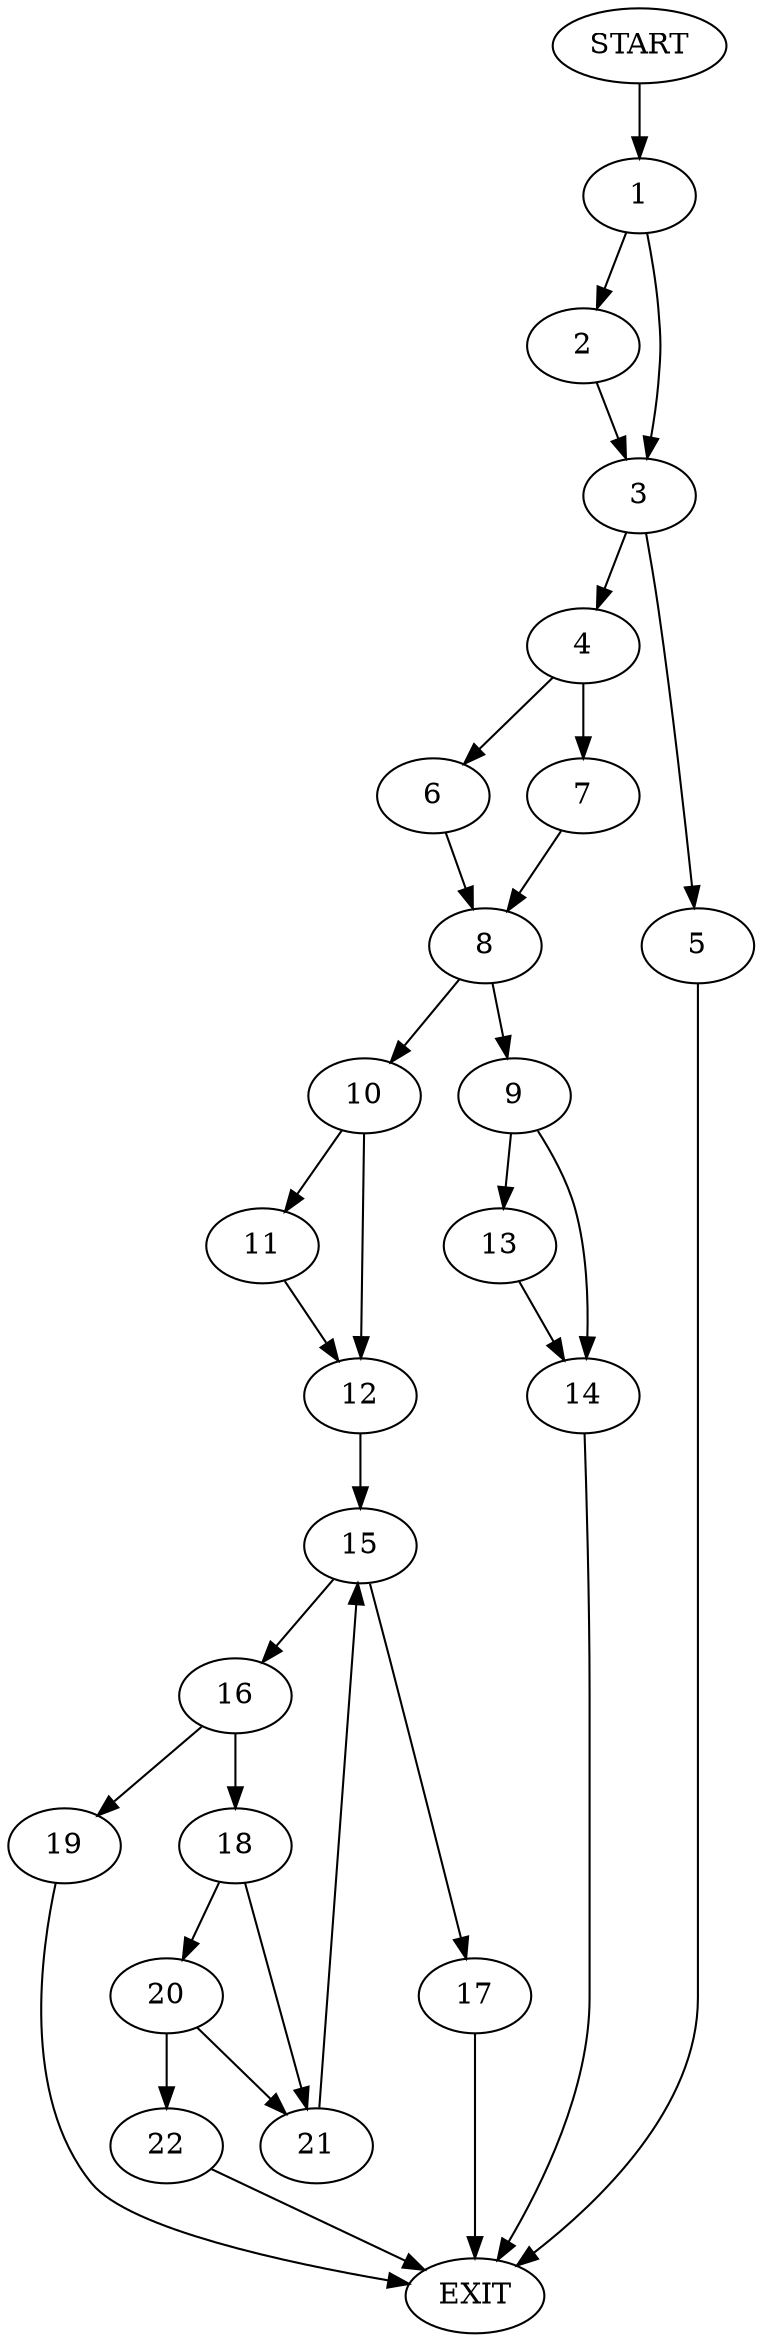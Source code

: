 digraph {
0 [label="START"]
23 [label="EXIT"]
0 -> 1
1 -> 2
1 -> 3
3 -> 4
3 -> 5
2 -> 3
5 -> 23
4 -> 6
4 -> 7
6 -> 8
7 -> 8
8 -> 9
8 -> 10
10 -> 11
10 -> 12
9 -> 13
9 -> 14
14 -> 23
13 -> 14
11 -> 12
12 -> 15
15 -> 16
15 -> 17
16 -> 18
16 -> 19
17 -> 23
18 -> 20
18 -> 21
19 -> 23
20 -> 21
20 -> 22
21 -> 15
22 -> 23
}
